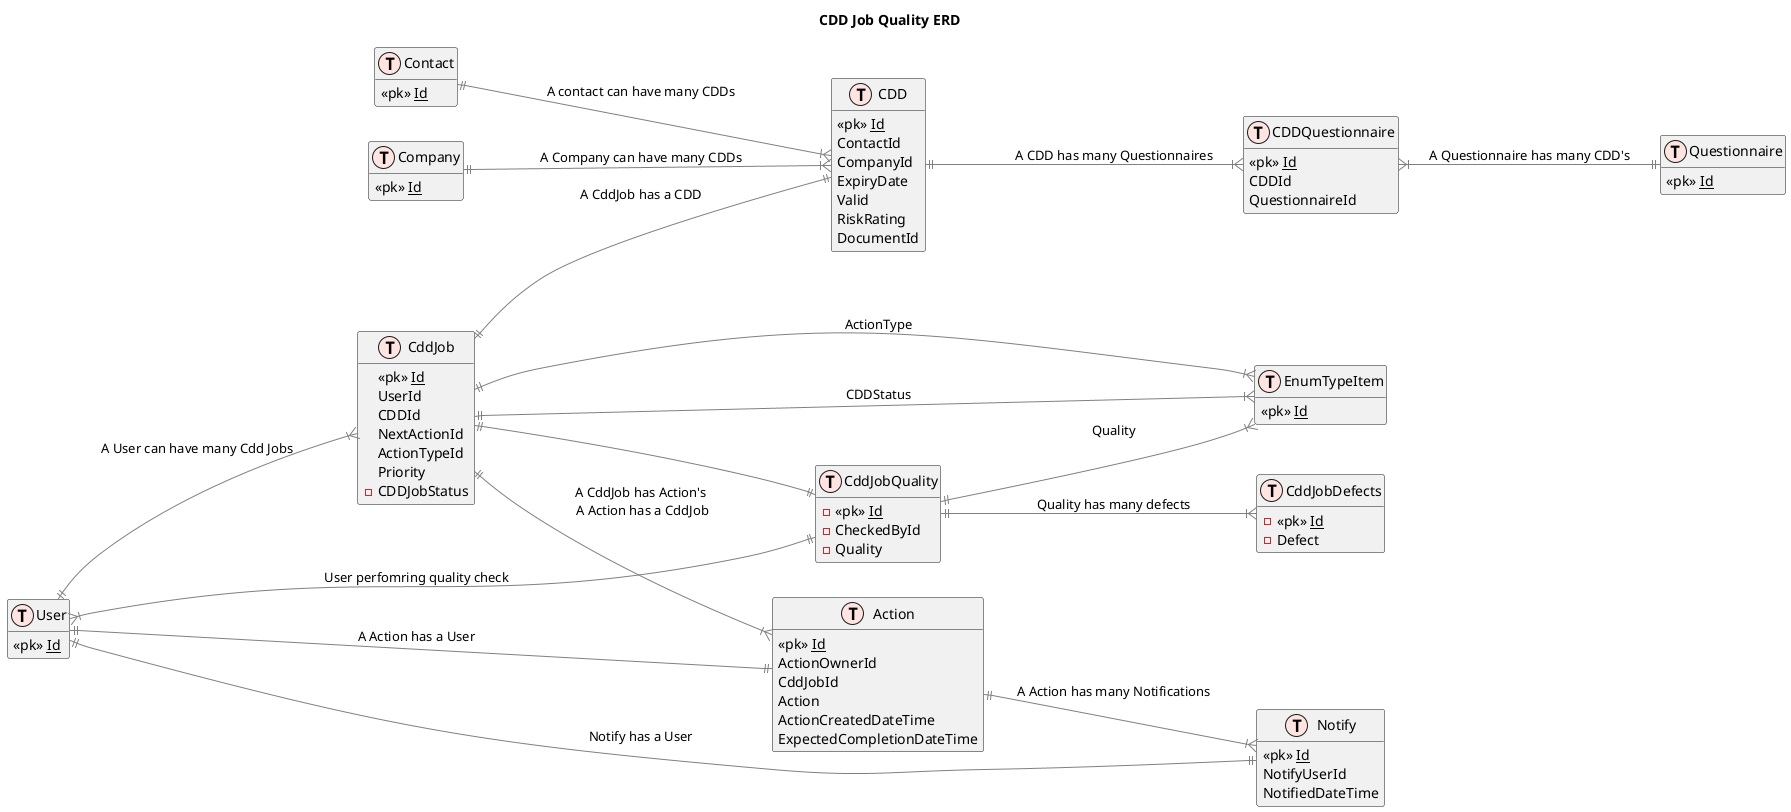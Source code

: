 @startuml

title CDD Job Quality ERD

left to right direction

!define table(x) class x << (T,mistyrose) >>   
!define view(x) class x << (V,lightblue) >>   
!define table(x) class x << (T,mistyrose) >>  
!define tr(x) class x << (R,red) >>  
!define tf(x) class x << (F,darkorange) >>   
!define af(x) class x << (F,white) >>   
!define fn(x) class x << (F,plum) >>   
!define fs(x) class x << (F,tan) >>   
!define ft(x) class x << (F,wheat) >>   
!define if(x) class x << (F,gaisboro) >>   
!define p(x) class x << (P,indianred) >>   
!define pc(x) class x << (P,lemonshiffon) >>   
!define x(x) class x << (P,linen) >>     
!define primary_key(x) <<pk>> <u>x</u>
!define foreign_key(x) <<fk>> <b>x</b>
!define link( k, y) k }--||  y
hide methods   
hide stereotypes  
skinparam classarrowcolor gray  

table(User)
{
    primary_key(Id)
}

table(Contact)
{
    primary_key(Id)
}

table(Company)
{
    primary_key(Id)
}

table(CDD)
{
    primary_key(Id)
    ContactId
    CompanyId
    ExpiryDate
    Valid
    RiskRating
    DocumentId
}

table( CddJob)
{
    primary_key(Id)
    UserId
    CDDId
    NextActionId
    ActionTypeId
    Priority
    -CDDJobStatus
}

table( CddJobQuality)
{
    -primary_key(Id)
    -CheckedById
    -Quality
}

table( CddJobDefects)
{
    -primary_key(Id)
    -Defect
}

table(Action)
{
    primary_key(Id)
    ActionOwnerId
    CddJobId
    Action
    ActionCreatedDateTime
    ExpectedCompletionDateTime 
    
}

table(Notify)
{
    primary_key(Id)
    NotifyUserId
    NotifiedDateTime
}

table(EnumTypeItem)
{
    primary_key(Id)
}

table( CDDQuestionnaire)
{
    primary_key(Id)
    CDDId
    QuestionnaireId
}
table(Questionnaire)
{
    primary_key(Id)
}


User ||--|{ CddJob : A User can have many Cdd Jobs
CddJob ||--|| CDD : A CddJob has a CDD
CddJob ||--|{ EnumTypeItem : ActionType
CddJob ||--|{ Action : A CddJob has Action's\n A Action has a CddJob
CddJob ||--|{ EnumTypeItem : CDDStatus
CddJob ||--|| CddJobQuality

Action ||--|| User : A Action has a User 
Action ||--|{ Notify : A Action has many Notifications
Notify ||--|| User : Notify has a User

Contact ||--|{ CDD : A contact can have many CDDs
Company ||--|{ CDD : A Company can have many CDDs

CDD ||--|{ CDDQuestionnaire : A CDD has many Questionnaires
CDDQuestionnaire }|--|| Questionnaire : A Questionnaire has many CDD's

CddJobQuality ||--|{ User : User perfomring quality check
CddJobQuality ||--|{ CddJobDefects : Quality has many defects
CddJobQuality ||--|{ EnumTypeItem : Quality

@enduml
